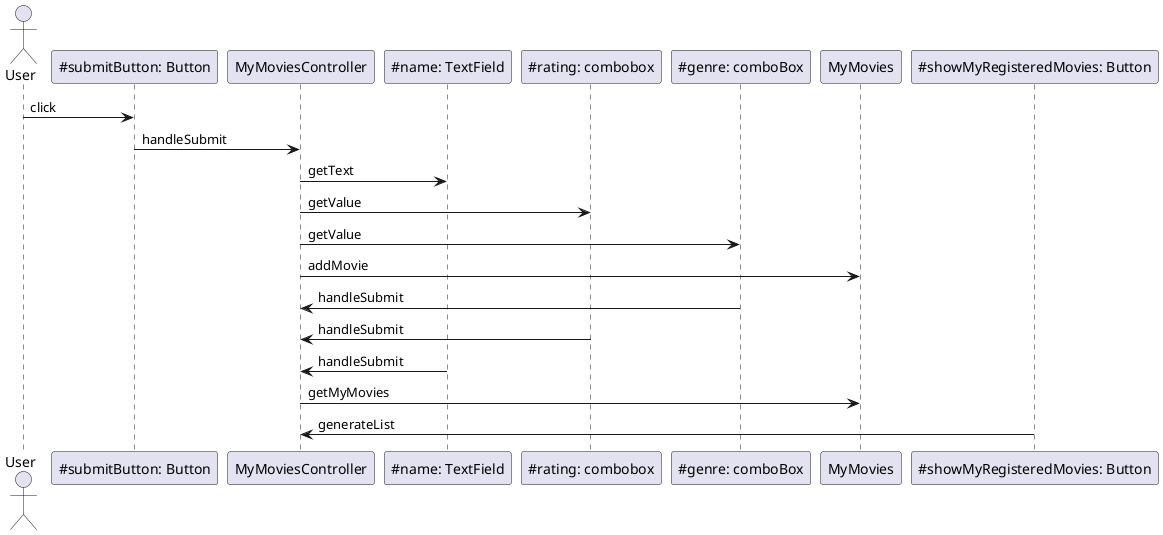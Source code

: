 @startuml

actor User
User -> "~#submitButton: Button" as submitButton: click
submitButton -> MyMoviesController: handleSubmit


MyMoviesController -> "~#name: TextField" as name: getText
MyMoviesController -> "~#rating: combobox" as rating: getValue
MyMoviesController -> "~#genre: comboBox" as genre: getValue
MyMoviesController -> MyMovies: addMovie


genre -> MyMoviesController: handleSubmit
rating -> MyMoviesController: handleSubmit
name -> MyMoviesController: handleSubmit
MyMoviesController -> MyMovies: getMyMovies
"~#showMyRegisteredMovies: Button" -> MyMoviesController: generateList



@enduml
